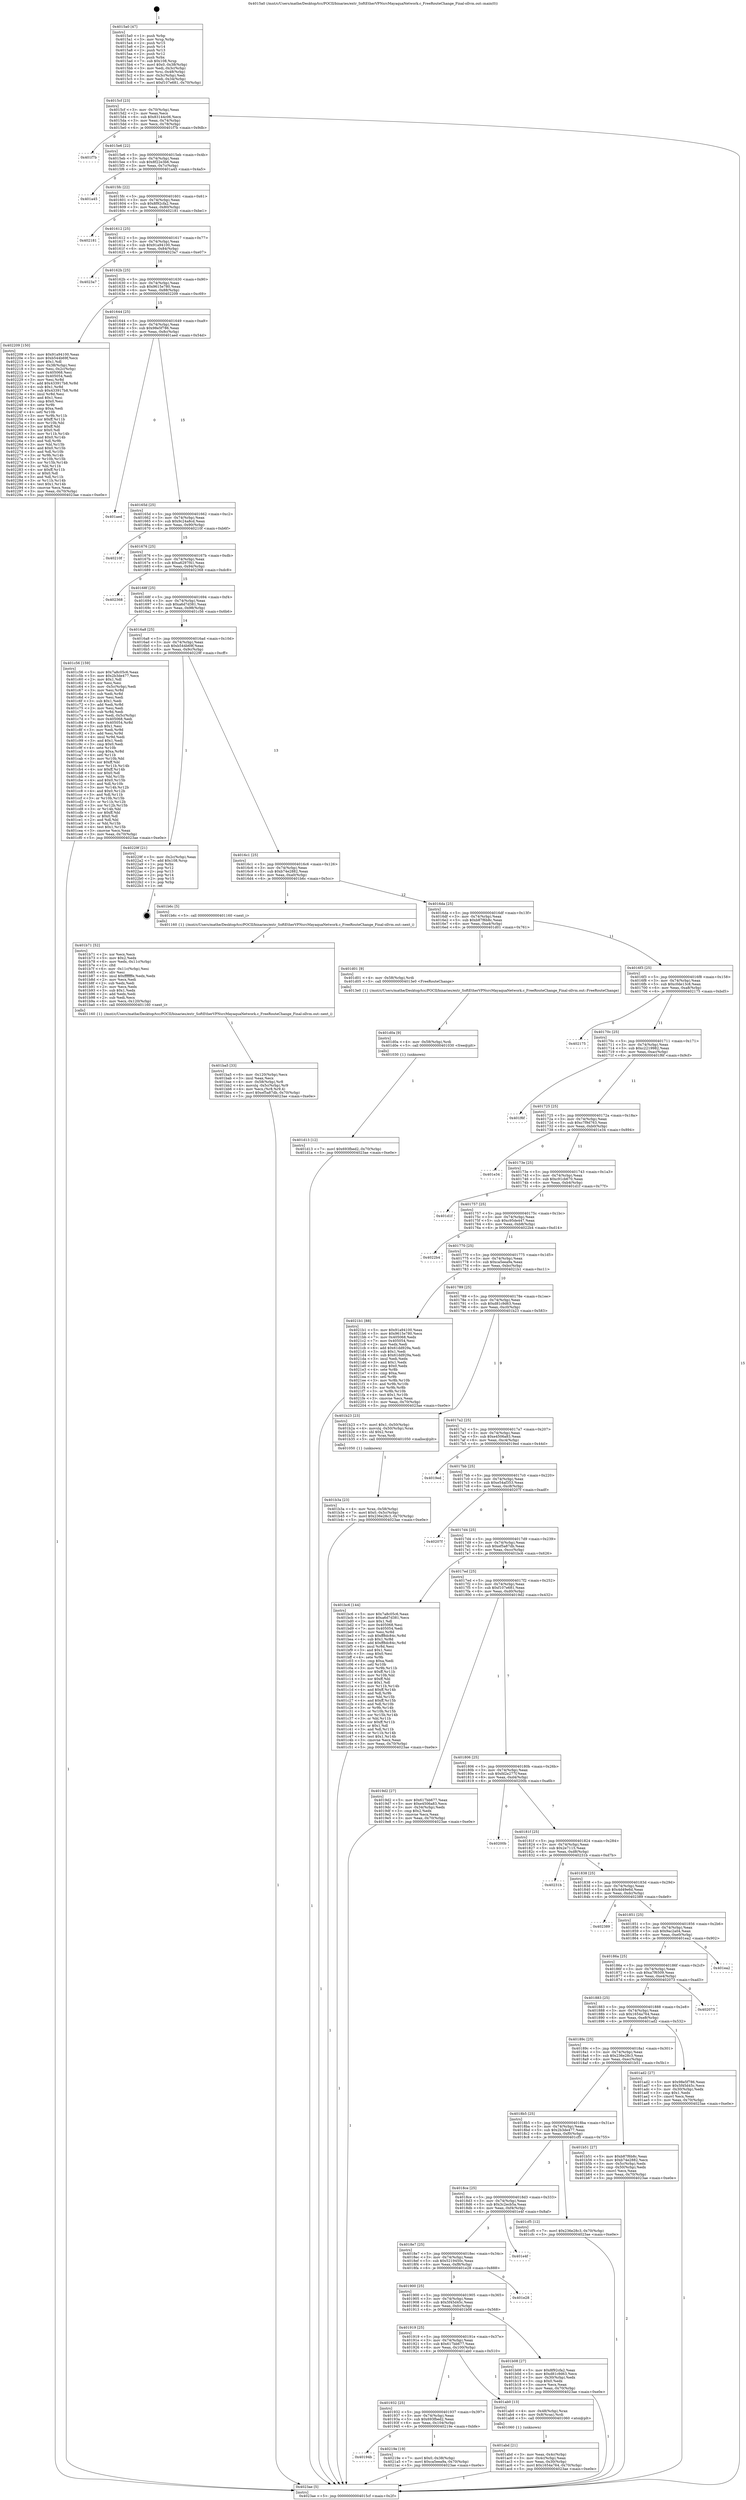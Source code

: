 digraph "0x4015a0" {
  label = "0x4015a0 (/mnt/c/Users/mathe/Desktop/tcc/POCII/binaries/extr_SoftEtherVPNsrcMayaquaNetwork.c_FreeRouteChange_Final-ollvm.out::main(0))"
  labelloc = "t"
  node[shape=record]

  Entry [label="",width=0.3,height=0.3,shape=circle,fillcolor=black,style=filled]
  "0x4015cf" [label="{
     0x4015cf [23]\l
     | [instrs]\l
     &nbsp;&nbsp;0x4015cf \<+3\>: mov -0x70(%rbp),%eax\l
     &nbsp;&nbsp;0x4015d2 \<+2\>: mov %eax,%ecx\l
     &nbsp;&nbsp;0x4015d4 \<+6\>: sub $0x83144c06,%ecx\l
     &nbsp;&nbsp;0x4015da \<+3\>: mov %eax,-0x74(%rbp)\l
     &nbsp;&nbsp;0x4015dd \<+3\>: mov %ecx,-0x78(%rbp)\l
     &nbsp;&nbsp;0x4015e0 \<+6\>: je 0000000000401f7b \<main+0x9db\>\l
  }"]
  "0x401f7b" [label="{
     0x401f7b\l
  }", style=dashed]
  "0x4015e6" [label="{
     0x4015e6 [22]\l
     | [instrs]\l
     &nbsp;&nbsp;0x4015e6 \<+5\>: jmp 00000000004015eb \<main+0x4b\>\l
     &nbsp;&nbsp;0x4015eb \<+3\>: mov -0x74(%rbp),%eax\l
     &nbsp;&nbsp;0x4015ee \<+5\>: sub $0x8f22e3b6,%eax\l
     &nbsp;&nbsp;0x4015f3 \<+3\>: mov %eax,-0x7c(%rbp)\l
     &nbsp;&nbsp;0x4015f6 \<+6\>: je 0000000000401a45 \<main+0x4a5\>\l
  }"]
  Exit [label="",width=0.3,height=0.3,shape=circle,fillcolor=black,style=filled,peripheries=2]
  "0x401a45" [label="{
     0x401a45\l
  }", style=dashed]
  "0x4015fc" [label="{
     0x4015fc [22]\l
     | [instrs]\l
     &nbsp;&nbsp;0x4015fc \<+5\>: jmp 0000000000401601 \<main+0x61\>\l
     &nbsp;&nbsp;0x401601 \<+3\>: mov -0x74(%rbp),%eax\l
     &nbsp;&nbsp;0x401604 \<+5\>: sub $0x8f92cfa2,%eax\l
     &nbsp;&nbsp;0x401609 \<+3\>: mov %eax,-0x80(%rbp)\l
     &nbsp;&nbsp;0x40160c \<+6\>: je 0000000000402181 \<main+0xbe1\>\l
  }"]
  "0x40194b" [label="{
     0x40194b\l
  }", style=dashed]
  "0x402181" [label="{
     0x402181\l
  }", style=dashed]
  "0x401612" [label="{
     0x401612 [25]\l
     | [instrs]\l
     &nbsp;&nbsp;0x401612 \<+5\>: jmp 0000000000401617 \<main+0x77\>\l
     &nbsp;&nbsp;0x401617 \<+3\>: mov -0x74(%rbp),%eax\l
     &nbsp;&nbsp;0x40161a \<+5\>: sub $0x91a94100,%eax\l
     &nbsp;&nbsp;0x40161f \<+6\>: mov %eax,-0x84(%rbp)\l
     &nbsp;&nbsp;0x401625 \<+6\>: je 00000000004023a7 \<main+0xe07\>\l
  }"]
  "0x40219e" [label="{
     0x40219e [19]\l
     | [instrs]\l
     &nbsp;&nbsp;0x40219e \<+7\>: movl $0x0,-0x38(%rbp)\l
     &nbsp;&nbsp;0x4021a5 \<+7\>: movl $0xca5eea9a,-0x70(%rbp)\l
     &nbsp;&nbsp;0x4021ac \<+5\>: jmp 00000000004023ae \<main+0xe0e\>\l
  }"]
  "0x4023a7" [label="{
     0x4023a7\l
  }", style=dashed]
  "0x40162b" [label="{
     0x40162b [25]\l
     | [instrs]\l
     &nbsp;&nbsp;0x40162b \<+5\>: jmp 0000000000401630 \<main+0x90\>\l
     &nbsp;&nbsp;0x401630 \<+3\>: mov -0x74(%rbp),%eax\l
     &nbsp;&nbsp;0x401633 \<+5\>: sub $0x9615e780,%eax\l
     &nbsp;&nbsp;0x401638 \<+6\>: mov %eax,-0x88(%rbp)\l
     &nbsp;&nbsp;0x40163e \<+6\>: je 0000000000402209 \<main+0xc69\>\l
  }"]
  "0x401d13" [label="{
     0x401d13 [12]\l
     | [instrs]\l
     &nbsp;&nbsp;0x401d13 \<+7\>: movl $0x693fbed2,-0x70(%rbp)\l
     &nbsp;&nbsp;0x401d1a \<+5\>: jmp 00000000004023ae \<main+0xe0e\>\l
  }"]
  "0x402209" [label="{
     0x402209 [150]\l
     | [instrs]\l
     &nbsp;&nbsp;0x402209 \<+5\>: mov $0x91a94100,%eax\l
     &nbsp;&nbsp;0x40220e \<+5\>: mov $0xb544b69f,%ecx\l
     &nbsp;&nbsp;0x402213 \<+2\>: mov $0x1,%dl\l
     &nbsp;&nbsp;0x402215 \<+3\>: mov -0x38(%rbp),%esi\l
     &nbsp;&nbsp;0x402218 \<+3\>: mov %esi,-0x2c(%rbp)\l
     &nbsp;&nbsp;0x40221b \<+7\>: mov 0x405068,%esi\l
     &nbsp;&nbsp;0x402222 \<+7\>: mov 0x405054,%edi\l
     &nbsp;&nbsp;0x402229 \<+3\>: mov %esi,%r8d\l
     &nbsp;&nbsp;0x40222c \<+7\>: add $0x433917b8,%r8d\l
     &nbsp;&nbsp;0x402233 \<+4\>: sub $0x1,%r8d\l
     &nbsp;&nbsp;0x402237 \<+7\>: sub $0x433917b8,%r8d\l
     &nbsp;&nbsp;0x40223e \<+4\>: imul %r8d,%esi\l
     &nbsp;&nbsp;0x402242 \<+3\>: and $0x1,%esi\l
     &nbsp;&nbsp;0x402245 \<+3\>: cmp $0x0,%esi\l
     &nbsp;&nbsp;0x402248 \<+4\>: sete %r9b\l
     &nbsp;&nbsp;0x40224c \<+3\>: cmp $0xa,%edi\l
     &nbsp;&nbsp;0x40224f \<+4\>: setl %r10b\l
     &nbsp;&nbsp;0x402253 \<+3\>: mov %r9b,%r11b\l
     &nbsp;&nbsp;0x402256 \<+4\>: xor $0xff,%r11b\l
     &nbsp;&nbsp;0x40225a \<+3\>: mov %r10b,%bl\l
     &nbsp;&nbsp;0x40225d \<+3\>: xor $0xff,%bl\l
     &nbsp;&nbsp;0x402260 \<+3\>: xor $0x0,%dl\l
     &nbsp;&nbsp;0x402263 \<+3\>: mov %r11b,%r14b\l
     &nbsp;&nbsp;0x402266 \<+4\>: and $0x0,%r14b\l
     &nbsp;&nbsp;0x40226a \<+3\>: and %dl,%r9b\l
     &nbsp;&nbsp;0x40226d \<+3\>: mov %bl,%r15b\l
     &nbsp;&nbsp;0x402270 \<+4\>: and $0x0,%r15b\l
     &nbsp;&nbsp;0x402274 \<+3\>: and %dl,%r10b\l
     &nbsp;&nbsp;0x402277 \<+3\>: or %r9b,%r14b\l
     &nbsp;&nbsp;0x40227a \<+3\>: or %r10b,%r15b\l
     &nbsp;&nbsp;0x40227d \<+3\>: xor %r15b,%r14b\l
     &nbsp;&nbsp;0x402280 \<+3\>: or %bl,%r11b\l
     &nbsp;&nbsp;0x402283 \<+4\>: xor $0xff,%r11b\l
     &nbsp;&nbsp;0x402287 \<+3\>: or $0x0,%dl\l
     &nbsp;&nbsp;0x40228a \<+3\>: and %dl,%r11b\l
     &nbsp;&nbsp;0x40228d \<+3\>: or %r11b,%r14b\l
     &nbsp;&nbsp;0x402290 \<+4\>: test $0x1,%r14b\l
     &nbsp;&nbsp;0x402294 \<+3\>: cmovne %ecx,%eax\l
     &nbsp;&nbsp;0x402297 \<+3\>: mov %eax,-0x70(%rbp)\l
     &nbsp;&nbsp;0x40229a \<+5\>: jmp 00000000004023ae \<main+0xe0e\>\l
  }"]
  "0x401644" [label="{
     0x401644 [25]\l
     | [instrs]\l
     &nbsp;&nbsp;0x401644 \<+5\>: jmp 0000000000401649 \<main+0xa9\>\l
     &nbsp;&nbsp;0x401649 \<+3\>: mov -0x74(%rbp),%eax\l
     &nbsp;&nbsp;0x40164c \<+5\>: sub $0x98e5f786,%eax\l
     &nbsp;&nbsp;0x401651 \<+6\>: mov %eax,-0x8c(%rbp)\l
     &nbsp;&nbsp;0x401657 \<+6\>: je 0000000000401aed \<main+0x54d\>\l
  }"]
  "0x401d0a" [label="{
     0x401d0a [9]\l
     | [instrs]\l
     &nbsp;&nbsp;0x401d0a \<+4\>: mov -0x58(%rbp),%rdi\l
     &nbsp;&nbsp;0x401d0e \<+5\>: call 0000000000401030 \<free@plt\>\l
     | [calls]\l
     &nbsp;&nbsp;0x401030 \{1\} (unknown)\l
  }"]
  "0x401aed" [label="{
     0x401aed\l
  }", style=dashed]
  "0x40165d" [label="{
     0x40165d [25]\l
     | [instrs]\l
     &nbsp;&nbsp;0x40165d \<+5\>: jmp 0000000000401662 \<main+0xc2\>\l
     &nbsp;&nbsp;0x401662 \<+3\>: mov -0x74(%rbp),%eax\l
     &nbsp;&nbsp;0x401665 \<+5\>: sub $0x9c24a8cd,%eax\l
     &nbsp;&nbsp;0x40166a \<+6\>: mov %eax,-0x90(%rbp)\l
     &nbsp;&nbsp;0x401670 \<+6\>: je 000000000040210f \<main+0xb6f\>\l
  }"]
  "0x401ba5" [label="{
     0x401ba5 [33]\l
     | [instrs]\l
     &nbsp;&nbsp;0x401ba5 \<+6\>: mov -0x120(%rbp),%ecx\l
     &nbsp;&nbsp;0x401bab \<+3\>: imul %eax,%ecx\l
     &nbsp;&nbsp;0x401bae \<+4\>: mov -0x58(%rbp),%r8\l
     &nbsp;&nbsp;0x401bb2 \<+4\>: movslq -0x5c(%rbp),%r9\l
     &nbsp;&nbsp;0x401bb6 \<+4\>: mov %ecx,(%r8,%r9,4)\l
     &nbsp;&nbsp;0x401bba \<+7\>: movl $0xef5a87db,-0x70(%rbp)\l
     &nbsp;&nbsp;0x401bc1 \<+5\>: jmp 00000000004023ae \<main+0xe0e\>\l
  }"]
  "0x40210f" [label="{
     0x40210f\l
  }", style=dashed]
  "0x401676" [label="{
     0x401676 [25]\l
     | [instrs]\l
     &nbsp;&nbsp;0x401676 \<+5\>: jmp 000000000040167b \<main+0xdb\>\l
     &nbsp;&nbsp;0x40167b \<+3\>: mov -0x74(%rbp),%eax\l
     &nbsp;&nbsp;0x40167e \<+5\>: sub $0xa6297f41,%eax\l
     &nbsp;&nbsp;0x401683 \<+6\>: mov %eax,-0x94(%rbp)\l
     &nbsp;&nbsp;0x401689 \<+6\>: je 0000000000402368 \<main+0xdc8\>\l
  }"]
  "0x401b71" [label="{
     0x401b71 [52]\l
     | [instrs]\l
     &nbsp;&nbsp;0x401b71 \<+2\>: xor %ecx,%ecx\l
     &nbsp;&nbsp;0x401b73 \<+5\>: mov $0x2,%edx\l
     &nbsp;&nbsp;0x401b78 \<+6\>: mov %edx,-0x11c(%rbp)\l
     &nbsp;&nbsp;0x401b7e \<+1\>: cltd\l
     &nbsp;&nbsp;0x401b7f \<+6\>: mov -0x11c(%rbp),%esi\l
     &nbsp;&nbsp;0x401b85 \<+2\>: idiv %esi\l
     &nbsp;&nbsp;0x401b87 \<+6\>: imul $0xfffffffe,%edx,%edx\l
     &nbsp;&nbsp;0x401b8d \<+2\>: mov %ecx,%edi\l
     &nbsp;&nbsp;0x401b8f \<+2\>: sub %edx,%edi\l
     &nbsp;&nbsp;0x401b91 \<+2\>: mov %ecx,%edx\l
     &nbsp;&nbsp;0x401b93 \<+3\>: sub $0x1,%edx\l
     &nbsp;&nbsp;0x401b96 \<+2\>: add %edx,%edi\l
     &nbsp;&nbsp;0x401b98 \<+2\>: sub %edi,%ecx\l
     &nbsp;&nbsp;0x401b9a \<+6\>: mov %ecx,-0x120(%rbp)\l
     &nbsp;&nbsp;0x401ba0 \<+5\>: call 0000000000401160 \<next_i\>\l
     | [calls]\l
     &nbsp;&nbsp;0x401160 \{1\} (/mnt/c/Users/mathe/Desktop/tcc/POCII/binaries/extr_SoftEtherVPNsrcMayaquaNetwork.c_FreeRouteChange_Final-ollvm.out::next_i)\l
  }"]
  "0x402368" [label="{
     0x402368\l
  }", style=dashed]
  "0x40168f" [label="{
     0x40168f [25]\l
     | [instrs]\l
     &nbsp;&nbsp;0x40168f \<+5\>: jmp 0000000000401694 \<main+0xf4\>\l
     &nbsp;&nbsp;0x401694 \<+3\>: mov -0x74(%rbp),%eax\l
     &nbsp;&nbsp;0x401697 \<+5\>: sub $0xa6d7d381,%eax\l
     &nbsp;&nbsp;0x40169c \<+6\>: mov %eax,-0x98(%rbp)\l
     &nbsp;&nbsp;0x4016a2 \<+6\>: je 0000000000401c56 \<main+0x6b6\>\l
  }"]
  "0x401b3a" [label="{
     0x401b3a [23]\l
     | [instrs]\l
     &nbsp;&nbsp;0x401b3a \<+4\>: mov %rax,-0x58(%rbp)\l
     &nbsp;&nbsp;0x401b3e \<+7\>: movl $0x0,-0x5c(%rbp)\l
     &nbsp;&nbsp;0x401b45 \<+7\>: movl $0x236e28c3,-0x70(%rbp)\l
     &nbsp;&nbsp;0x401b4c \<+5\>: jmp 00000000004023ae \<main+0xe0e\>\l
  }"]
  "0x401c56" [label="{
     0x401c56 [159]\l
     | [instrs]\l
     &nbsp;&nbsp;0x401c56 \<+5\>: mov $0x7a8c05c6,%eax\l
     &nbsp;&nbsp;0x401c5b \<+5\>: mov $0x2b3de477,%ecx\l
     &nbsp;&nbsp;0x401c60 \<+2\>: mov $0x1,%dl\l
     &nbsp;&nbsp;0x401c62 \<+2\>: xor %esi,%esi\l
     &nbsp;&nbsp;0x401c64 \<+3\>: mov -0x5c(%rbp),%edi\l
     &nbsp;&nbsp;0x401c67 \<+3\>: mov %esi,%r8d\l
     &nbsp;&nbsp;0x401c6a \<+3\>: sub %edi,%r8d\l
     &nbsp;&nbsp;0x401c6d \<+2\>: mov %esi,%edi\l
     &nbsp;&nbsp;0x401c6f \<+3\>: sub $0x1,%edi\l
     &nbsp;&nbsp;0x401c72 \<+3\>: add %edi,%r8d\l
     &nbsp;&nbsp;0x401c75 \<+2\>: mov %esi,%edi\l
     &nbsp;&nbsp;0x401c77 \<+3\>: sub %r8d,%edi\l
     &nbsp;&nbsp;0x401c7a \<+3\>: mov %edi,-0x5c(%rbp)\l
     &nbsp;&nbsp;0x401c7d \<+7\>: mov 0x405068,%edi\l
     &nbsp;&nbsp;0x401c84 \<+8\>: mov 0x405054,%r8d\l
     &nbsp;&nbsp;0x401c8c \<+3\>: sub $0x1,%esi\l
     &nbsp;&nbsp;0x401c8f \<+3\>: mov %edi,%r9d\l
     &nbsp;&nbsp;0x401c92 \<+3\>: add %esi,%r9d\l
     &nbsp;&nbsp;0x401c95 \<+4\>: imul %r9d,%edi\l
     &nbsp;&nbsp;0x401c99 \<+3\>: and $0x1,%edi\l
     &nbsp;&nbsp;0x401c9c \<+3\>: cmp $0x0,%edi\l
     &nbsp;&nbsp;0x401c9f \<+4\>: sete %r10b\l
     &nbsp;&nbsp;0x401ca3 \<+4\>: cmp $0xa,%r8d\l
     &nbsp;&nbsp;0x401ca7 \<+4\>: setl %r11b\l
     &nbsp;&nbsp;0x401cab \<+3\>: mov %r10b,%bl\l
     &nbsp;&nbsp;0x401cae \<+3\>: xor $0xff,%bl\l
     &nbsp;&nbsp;0x401cb1 \<+3\>: mov %r11b,%r14b\l
     &nbsp;&nbsp;0x401cb4 \<+4\>: xor $0xff,%r14b\l
     &nbsp;&nbsp;0x401cb8 \<+3\>: xor $0x0,%dl\l
     &nbsp;&nbsp;0x401cbb \<+3\>: mov %bl,%r15b\l
     &nbsp;&nbsp;0x401cbe \<+4\>: and $0x0,%r15b\l
     &nbsp;&nbsp;0x401cc2 \<+3\>: and %dl,%r10b\l
     &nbsp;&nbsp;0x401cc5 \<+3\>: mov %r14b,%r12b\l
     &nbsp;&nbsp;0x401cc8 \<+4\>: and $0x0,%r12b\l
     &nbsp;&nbsp;0x401ccc \<+3\>: and %dl,%r11b\l
     &nbsp;&nbsp;0x401ccf \<+3\>: or %r10b,%r15b\l
     &nbsp;&nbsp;0x401cd2 \<+3\>: or %r11b,%r12b\l
     &nbsp;&nbsp;0x401cd5 \<+3\>: xor %r12b,%r15b\l
     &nbsp;&nbsp;0x401cd8 \<+3\>: or %r14b,%bl\l
     &nbsp;&nbsp;0x401cdb \<+3\>: xor $0xff,%bl\l
     &nbsp;&nbsp;0x401cde \<+3\>: or $0x0,%dl\l
     &nbsp;&nbsp;0x401ce1 \<+2\>: and %dl,%bl\l
     &nbsp;&nbsp;0x401ce3 \<+3\>: or %bl,%r15b\l
     &nbsp;&nbsp;0x401ce6 \<+4\>: test $0x1,%r15b\l
     &nbsp;&nbsp;0x401cea \<+3\>: cmovne %ecx,%eax\l
     &nbsp;&nbsp;0x401ced \<+3\>: mov %eax,-0x70(%rbp)\l
     &nbsp;&nbsp;0x401cf0 \<+5\>: jmp 00000000004023ae \<main+0xe0e\>\l
  }"]
  "0x4016a8" [label="{
     0x4016a8 [25]\l
     | [instrs]\l
     &nbsp;&nbsp;0x4016a8 \<+5\>: jmp 00000000004016ad \<main+0x10d\>\l
     &nbsp;&nbsp;0x4016ad \<+3\>: mov -0x74(%rbp),%eax\l
     &nbsp;&nbsp;0x4016b0 \<+5\>: sub $0xb544b69f,%eax\l
     &nbsp;&nbsp;0x4016b5 \<+6\>: mov %eax,-0x9c(%rbp)\l
     &nbsp;&nbsp;0x4016bb \<+6\>: je 000000000040229f \<main+0xcff\>\l
  }"]
  "0x401abd" [label="{
     0x401abd [21]\l
     | [instrs]\l
     &nbsp;&nbsp;0x401abd \<+3\>: mov %eax,-0x4c(%rbp)\l
     &nbsp;&nbsp;0x401ac0 \<+3\>: mov -0x4c(%rbp),%eax\l
     &nbsp;&nbsp;0x401ac3 \<+3\>: mov %eax,-0x30(%rbp)\l
     &nbsp;&nbsp;0x401ac6 \<+7\>: movl $0x1654a764,-0x70(%rbp)\l
     &nbsp;&nbsp;0x401acd \<+5\>: jmp 00000000004023ae \<main+0xe0e\>\l
  }"]
  "0x40229f" [label="{
     0x40229f [21]\l
     | [instrs]\l
     &nbsp;&nbsp;0x40229f \<+3\>: mov -0x2c(%rbp),%eax\l
     &nbsp;&nbsp;0x4022a2 \<+7\>: add $0x108,%rsp\l
     &nbsp;&nbsp;0x4022a9 \<+1\>: pop %rbx\l
     &nbsp;&nbsp;0x4022aa \<+2\>: pop %r12\l
     &nbsp;&nbsp;0x4022ac \<+2\>: pop %r13\l
     &nbsp;&nbsp;0x4022ae \<+2\>: pop %r14\l
     &nbsp;&nbsp;0x4022b0 \<+2\>: pop %r15\l
     &nbsp;&nbsp;0x4022b2 \<+1\>: pop %rbp\l
     &nbsp;&nbsp;0x4022b3 \<+1\>: ret\l
  }"]
  "0x4016c1" [label="{
     0x4016c1 [25]\l
     | [instrs]\l
     &nbsp;&nbsp;0x4016c1 \<+5\>: jmp 00000000004016c6 \<main+0x126\>\l
     &nbsp;&nbsp;0x4016c6 \<+3\>: mov -0x74(%rbp),%eax\l
     &nbsp;&nbsp;0x4016c9 \<+5\>: sub $0xb74e2882,%eax\l
     &nbsp;&nbsp;0x4016ce \<+6\>: mov %eax,-0xa0(%rbp)\l
     &nbsp;&nbsp;0x4016d4 \<+6\>: je 0000000000401b6c \<main+0x5cc\>\l
  }"]
  "0x401932" [label="{
     0x401932 [25]\l
     | [instrs]\l
     &nbsp;&nbsp;0x401932 \<+5\>: jmp 0000000000401937 \<main+0x397\>\l
     &nbsp;&nbsp;0x401937 \<+3\>: mov -0x74(%rbp),%eax\l
     &nbsp;&nbsp;0x40193a \<+5\>: sub $0x693fbed2,%eax\l
     &nbsp;&nbsp;0x40193f \<+6\>: mov %eax,-0x104(%rbp)\l
     &nbsp;&nbsp;0x401945 \<+6\>: je 000000000040219e \<main+0xbfe\>\l
  }"]
  "0x401b6c" [label="{
     0x401b6c [5]\l
     | [instrs]\l
     &nbsp;&nbsp;0x401b6c \<+5\>: call 0000000000401160 \<next_i\>\l
     | [calls]\l
     &nbsp;&nbsp;0x401160 \{1\} (/mnt/c/Users/mathe/Desktop/tcc/POCII/binaries/extr_SoftEtherVPNsrcMayaquaNetwork.c_FreeRouteChange_Final-ollvm.out::next_i)\l
  }"]
  "0x4016da" [label="{
     0x4016da [25]\l
     | [instrs]\l
     &nbsp;&nbsp;0x4016da \<+5\>: jmp 00000000004016df \<main+0x13f\>\l
     &nbsp;&nbsp;0x4016df \<+3\>: mov -0x74(%rbp),%eax\l
     &nbsp;&nbsp;0x4016e2 \<+5\>: sub $0xb87f6b8c,%eax\l
     &nbsp;&nbsp;0x4016e7 \<+6\>: mov %eax,-0xa4(%rbp)\l
     &nbsp;&nbsp;0x4016ed \<+6\>: je 0000000000401d01 \<main+0x761\>\l
  }"]
  "0x401ab0" [label="{
     0x401ab0 [13]\l
     | [instrs]\l
     &nbsp;&nbsp;0x401ab0 \<+4\>: mov -0x48(%rbp),%rax\l
     &nbsp;&nbsp;0x401ab4 \<+4\>: mov 0x8(%rax),%rdi\l
     &nbsp;&nbsp;0x401ab8 \<+5\>: call 0000000000401060 \<atoi@plt\>\l
     | [calls]\l
     &nbsp;&nbsp;0x401060 \{1\} (unknown)\l
  }"]
  "0x401d01" [label="{
     0x401d01 [9]\l
     | [instrs]\l
     &nbsp;&nbsp;0x401d01 \<+4\>: mov -0x58(%rbp),%rdi\l
     &nbsp;&nbsp;0x401d05 \<+5\>: call 00000000004013e0 \<FreeRouteChange\>\l
     | [calls]\l
     &nbsp;&nbsp;0x4013e0 \{1\} (/mnt/c/Users/mathe/Desktop/tcc/POCII/binaries/extr_SoftEtherVPNsrcMayaquaNetwork.c_FreeRouteChange_Final-ollvm.out::FreeRouteChange)\l
  }"]
  "0x4016f3" [label="{
     0x4016f3 [25]\l
     | [instrs]\l
     &nbsp;&nbsp;0x4016f3 \<+5\>: jmp 00000000004016f8 \<main+0x158\>\l
     &nbsp;&nbsp;0x4016f8 \<+3\>: mov -0x74(%rbp),%eax\l
     &nbsp;&nbsp;0x4016fb \<+5\>: sub $0xc0de13c8,%eax\l
     &nbsp;&nbsp;0x401700 \<+6\>: mov %eax,-0xa8(%rbp)\l
     &nbsp;&nbsp;0x401706 \<+6\>: je 0000000000402175 \<main+0xbd5\>\l
  }"]
  "0x401919" [label="{
     0x401919 [25]\l
     | [instrs]\l
     &nbsp;&nbsp;0x401919 \<+5\>: jmp 000000000040191e \<main+0x37e\>\l
     &nbsp;&nbsp;0x40191e \<+3\>: mov -0x74(%rbp),%eax\l
     &nbsp;&nbsp;0x401921 \<+5\>: sub $0x617bb677,%eax\l
     &nbsp;&nbsp;0x401926 \<+6\>: mov %eax,-0x100(%rbp)\l
     &nbsp;&nbsp;0x40192c \<+6\>: je 0000000000401ab0 \<main+0x510\>\l
  }"]
  "0x402175" [label="{
     0x402175\l
  }", style=dashed]
  "0x40170c" [label="{
     0x40170c [25]\l
     | [instrs]\l
     &nbsp;&nbsp;0x40170c \<+5\>: jmp 0000000000401711 \<main+0x171\>\l
     &nbsp;&nbsp;0x401711 \<+3\>: mov -0x74(%rbp),%eax\l
     &nbsp;&nbsp;0x401714 \<+5\>: sub $0xc2219982,%eax\l
     &nbsp;&nbsp;0x401719 \<+6\>: mov %eax,-0xac(%rbp)\l
     &nbsp;&nbsp;0x40171f \<+6\>: je 0000000000401f6f \<main+0x9cf\>\l
  }"]
  "0x401b08" [label="{
     0x401b08 [27]\l
     | [instrs]\l
     &nbsp;&nbsp;0x401b08 \<+5\>: mov $0x8f92cfa2,%eax\l
     &nbsp;&nbsp;0x401b0d \<+5\>: mov $0xd81c9d63,%ecx\l
     &nbsp;&nbsp;0x401b12 \<+3\>: mov -0x30(%rbp),%edx\l
     &nbsp;&nbsp;0x401b15 \<+3\>: cmp $0x0,%edx\l
     &nbsp;&nbsp;0x401b18 \<+3\>: cmove %ecx,%eax\l
     &nbsp;&nbsp;0x401b1b \<+3\>: mov %eax,-0x70(%rbp)\l
     &nbsp;&nbsp;0x401b1e \<+5\>: jmp 00000000004023ae \<main+0xe0e\>\l
  }"]
  "0x401f6f" [label="{
     0x401f6f\l
  }", style=dashed]
  "0x401725" [label="{
     0x401725 [25]\l
     | [instrs]\l
     &nbsp;&nbsp;0x401725 \<+5\>: jmp 000000000040172a \<main+0x18a\>\l
     &nbsp;&nbsp;0x40172a \<+3\>: mov -0x74(%rbp),%eax\l
     &nbsp;&nbsp;0x40172d \<+5\>: sub $0xc7f9d763,%eax\l
     &nbsp;&nbsp;0x401732 \<+6\>: mov %eax,-0xb0(%rbp)\l
     &nbsp;&nbsp;0x401738 \<+6\>: je 0000000000401e34 \<main+0x894\>\l
  }"]
  "0x401900" [label="{
     0x401900 [25]\l
     | [instrs]\l
     &nbsp;&nbsp;0x401900 \<+5\>: jmp 0000000000401905 \<main+0x365\>\l
     &nbsp;&nbsp;0x401905 \<+3\>: mov -0x74(%rbp),%eax\l
     &nbsp;&nbsp;0x401908 \<+5\>: sub $0x5f45d45c,%eax\l
     &nbsp;&nbsp;0x40190d \<+6\>: mov %eax,-0xfc(%rbp)\l
     &nbsp;&nbsp;0x401913 \<+6\>: je 0000000000401b08 \<main+0x568\>\l
  }"]
  "0x401e34" [label="{
     0x401e34\l
  }", style=dashed]
  "0x40173e" [label="{
     0x40173e [25]\l
     | [instrs]\l
     &nbsp;&nbsp;0x40173e \<+5\>: jmp 0000000000401743 \<main+0x1a3\>\l
     &nbsp;&nbsp;0x401743 \<+3\>: mov -0x74(%rbp),%eax\l
     &nbsp;&nbsp;0x401746 \<+5\>: sub $0xc91cb670,%eax\l
     &nbsp;&nbsp;0x40174b \<+6\>: mov %eax,-0xb4(%rbp)\l
     &nbsp;&nbsp;0x401751 \<+6\>: je 0000000000401d1f \<main+0x77f\>\l
  }"]
  "0x401e28" [label="{
     0x401e28\l
  }", style=dashed]
  "0x401d1f" [label="{
     0x401d1f\l
  }", style=dashed]
  "0x401757" [label="{
     0x401757 [25]\l
     | [instrs]\l
     &nbsp;&nbsp;0x401757 \<+5\>: jmp 000000000040175c \<main+0x1bc\>\l
     &nbsp;&nbsp;0x40175c \<+3\>: mov -0x74(%rbp),%eax\l
     &nbsp;&nbsp;0x40175f \<+5\>: sub $0xc95de447,%eax\l
     &nbsp;&nbsp;0x401764 \<+6\>: mov %eax,-0xb8(%rbp)\l
     &nbsp;&nbsp;0x40176a \<+6\>: je 00000000004022b4 \<main+0xd14\>\l
  }"]
  "0x4018e7" [label="{
     0x4018e7 [25]\l
     | [instrs]\l
     &nbsp;&nbsp;0x4018e7 \<+5\>: jmp 00000000004018ec \<main+0x34c\>\l
     &nbsp;&nbsp;0x4018ec \<+3\>: mov -0x74(%rbp),%eax\l
     &nbsp;&nbsp;0x4018ef \<+5\>: sub $0x5219450c,%eax\l
     &nbsp;&nbsp;0x4018f4 \<+6\>: mov %eax,-0xf8(%rbp)\l
     &nbsp;&nbsp;0x4018fa \<+6\>: je 0000000000401e28 \<main+0x888\>\l
  }"]
  "0x4022b4" [label="{
     0x4022b4\l
  }", style=dashed]
  "0x401770" [label="{
     0x401770 [25]\l
     | [instrs]\l
     &nbsp;&nbsp;0x401770 \<+5\>: jmp 0000000000401775 \<main+0x1d5\>\l
     &nbsp;&nbsp;0x401775 \<+3\>: mov -0x74(%rbp),%eax\l
     &nbsp;&nbsp;0x401778 \<+5\>: sub $0xca5eea9a,%eax\l
     &nbsp;&nbsp;0x40177d \<+6\>: mov %eax,-0xbc(%rbp)\l
     &nbsp;&nbsp;0x401783 \<+6\>: je 00000000004021b1 \<main+0xc11\>\l
  }"]
  "0x401e4f" [label="{
     0x401e4f\l
  }", style=dashed]
  "0x4021b1" [label="{
     0x4021b1 [88]\l
     | [instrs]\l
     &nbsp;&nbsp;0x4021b1 \<+5\>: mov $0x91a94100,%eax\l
     &nbsp;&nbsp;0x4021b6 \<+5\>: mov $0x9615e780,%ecx\l
     &nbsp;&nbsp;0x4021bb \<+7\>: mov 0x405068,%edx\l
     &nbsp;&nbsp;0x4021c2 \<+7\>: mov 0x405054,%esi\l
     &nbsp;&nbsp;0x4021c9 \<+2\>: mov %edx,%edi\l
     &nbsp;&nbsp;0x4021cb \<+6\>: add $0x61dd929a,%edi\l
     &nbsp;&nbsp;0x4021d1 \<+3\>: sub $0x1,%edi\l
     &nbsp;&nbsp;0x4021d4 \<+6\>: sub $0x61dd929a,%edi\l
     &nbsp;&nbsp;0x4021da \<+3\>: imul %edi,%edx\l
     &nbsp;&nbsp;0x4021dd \<+3\>: and $0x1,%edx\l
     &nbsp;&nbsp;0x4021e0 \<+3\>: cmp $0x0,%edx\l
     &nbsp;&nbsp;0x4021e3 \<+4\>: sete %r8b\l
     &nbsp;&nbsp;0x4021e7 \<+3\>: cmp $0xa,%esi\l
     &nbsp;&nbsp;0x4021ea \<+4\>: setl %r9b\l
     &nbsp;&nbsp;0x4021ee \<+3\>: mov %r8b,%r10b\l
     &nbsp;&nbsp;0x4021f1 \<+3\>: and %r9b,%r10b\l
     &nbsp;&nbsp;0x4021f4 \<+3\>: xor %r9b,%r8b\l
     &nbsp;&nbsp;0x4021f7 \<+3\>: or %r8b,%r10b\l
     &nbsp;&nbsp;0x4021fa \<+4\>: test $0x1,%r10b\l
     &nbsp;&nbsp;0x4021fe \<+3\>: cmovne %ecx,%eax\l
     &nbsp;&nbsp;0x402201 \<+3\>: mov %eax,-0x70(%rbp)\l
     &nbsp;&nbsp;0x402204 \<+5\>: jmp 00000000004023ae \<main+0xe0e\>\l
  }"]
  "0x401789" [label="{
     0x401789 [25]\l
     | [instrs]\l
     &nbsp;&nbsp;0x401789 \<+5\>: jmp 000000000040178e \<main+0x1ee\>\l
     &nbsp;&nbsp;0x40178e \<+3\>: mov -0x74(%rbp),%eax\l
     &nbsp;&nbsp;0x401791 \<+5\>: sub $0xd81c9d63,%eax\l
     &nbsp;&nbsp;0x401796 \<+6\>: mov %eax,-0xc0(%rbp)\l
     &nbsp;&nbsp;0x40179c \<+6\>: je 0000000000401b23 \<main+0x583\>\l
  }"]
  "0x4018ce" [label="{
     0x4018ce [25]\l
     | [instrs]\l
     &nbsp;&nbsp;0x4018ce \<+5\>: jmp 00000000004018d3 \<main+0x333\>\l
     &nbsp;&nbsp;0x4018d3 \<+3\>: mov -0x74(%rbp),%eax\l
     &nbsp;&nbsp;0x4018d6 \<+5\>: sub $0x3c2ecb5a,%eax\l
     &nbsp;&nbsp;0x4018db \<+6\>: mov %eax,-0xf4(%rbp)\l
     &nbsp;&nbsp;0x4018e1 \<+6\>: je 0000000000401e4f \<main+0x8af\>\l
  }"]
  "0x401b23" [label="{
     0x401b23 [23]\l
     | [instrs]\l
     &nbsp;&nbsp;0x401b23 \<+7\>: movl $0x1,-0x50(%rbp)\l
     &nbsp;&nbsp;0x401b2a \<+4\>: movslq -0x50(%rbp),%rax\l
     &nbsp;&nbsp;0x401b2e \<+4\>: shl $0x2,%rax\l
     &nbsp;&nbsp;0x401b32 \<+3\>: mov %rax,%rdi\l
     &nbsp;&nbsp;0x401b35 \<+5\>: call 0000000000401050 \<malloc@plt\>\l
     | [calls]\l
     &nbsp;&nbsp;0x401050 \{1\} (unknown)\l
  }"]
  "0x4017a2" [label="{
     0x4017a2 [25]\l
     | [instrs]\l
     &nbsp;&nbsp;0x4017a2 \<+5\>: jmp 00000000004017a7 \<main+0x207\>\l
     &nbsp;&nbsp;0x4017a7 \<+3\>: mov -0x74(%rbp),%eax\l
     &nbsp;&nbsp;0x4017aa \<+5\>: sub $0xe4506a83,%eax\l
     &nbsp;&nbsp;0x4017af \<+6\>: mov %eax,-0xc4(%rbp)\l
     &nbsp;&nbsp;0x4017b5 \<+6\>: je 00000000004019ed \<main+0x44d\>\l
  }"]
  "0x401cf5" [label="{
     0x401cf5 [12]\l
     | [instrs]\l
     &nbsp;&nbsp;0x401cf5 \<+7\>: movl $0x236e28c3,-0x70(%rbp)\l
     &nbsp;&nbsp;0x401cfc \<+5\>: jmp 00000000004023ae \<main+0xe0e\>\l
  }"]
  "0x4019ed" [label="{
     0x4019ed\l
  }", style=dashed]
  "0x4017bb" [label="{
     0x4017bb [25]\l
     | [instrs]\l
     &nbsp;&nbsp;0x4017bb \<+5\>: jmp 00000000004017c0 \<main+0x220\>\l
     &nbsp;&nbsp;0x4017c0 \<+3\>: mov -0x74(%rbp),%eax\l
     &nbsp;&nbsp;0x4017c3 \<+5\>: sub $0xe54af353,%eax\l
     &nbsp;&nbsp;0x4017c8 \<+6\>: mov %eax,-0xc8(%rbp)\l
     &nbsp;&nbsp;0x4017ce \<+6\>: je 000000000040207f \<main+0xadf\>\l
  }"]
  "0x4018b5" [label="{
     0x4018b5 [25]\l
     | [instrs]\l
     &nbsp;&nbsp;0x4018b5 \<+5\>: jmp 00000000004018ba \<main+0x31a\>\l
     &nbsp;&nbsp;0x4018ba \<+3\>: mov -0x74(%rbp),%eax\l
     &nbsp;&nbsp;0x4018bd \<+5\>: sub $0x2b3de477,%eax\l
     &nbsp;&nbsp;0x4018c2 \<+6\>: mov %eax,-0xf0(%rbp)\l
     &nbsp;&nbsp;0x4018c8 \<+6\>: je 0000000000401cf5 \<main+0x755\>\l
  }"]
  "0x40207f" [label="{
     0x40207f\l
  }", style=dashed]
  "0x4017d4" [label="{
     0x4017d4 [25]\l
     | [instrs]\l
     &nbsp;&nbsp;0x4017d4 \<+5\>: jmp 00000000004017d9 \<main+0x239\>\l
     &nbsp;&nbsp;0x4017d9 \<+3\>: mov -0x74(%rbp),%eax\l
     &nbsp;&nbsp;0x4017dc \<+5\>: sub $0xef5a87db,%eax\l
     &nbsp;&nbsp;0x4017e1 \<+6\>: mov %eax,-0xcc(%rbp)\l
     &nbsp;&nbsp;0x4017e7 \<+6\>: je 0000000000401bc6 \<main+0x626\>\l
  }"]
  "0x401b51" [label="{
     0x401b51 [27]\l
     | [instrs]\l
     &nbsp;&nbsp;0x401b51 \<+5\>: mov $0xb87f6b8c,%eax\l
     &nbsp;&nbsp;0x401b56 \<+5\>: mov $0xb74e2882,%ecx\l
     &nbsp;&nbsp;0x401b5b \<+3\>: mov -0x5c(%rbp),%edx\l
     &nbsp;&nbsp;0x401b5e \<+3\>: cmp -0x50(%rbp),%edx\l
     &nbsp;&nbsp;0x401b61 \<+3\>: cmovl %ecx,%eax\l
     &nbsp;&nbsp;0x401b64 \<+3\>: mov %eax,-0x70(%rbp)\l
     &nbsp;&nbsp;0x401b67 \<+5\>: jmp 00000000004023ae \<main+0xe0e\>\l
  }"]
  "0x401bc6" [label="{
     0x401bc6 [144]\l
     | [instrs]\l
     &nbsp;&nbsp;0x401bc6 \<+5\>: mov $0x7a8c05c6,%eax\l
     &nbsp;&nbsp;0x401bcb \<+5\>: mov $0xa6d7d381,%ecx\l
     &nbsp;&nbsp;0x401bd0 \<+2\>: mov $0x1,%dl\l
     &nbsp;&nbsp;0x401bd2 \<+7\>: mov 0x405068,%esi\l
     &nbsp;&nbsp;0x401bd9 \<+7\>: mov 0x405054,%edi\l
     &nbsp;&nbsp;0x401be0 \<+3\>: mov %esi,%r8d\l
     &nbsp;&nbsp;0x401be3 \<+7\>: sub $0xff8dc84c,%r8d\l
     &nbsp;&nbsp;0x401bea \<+4\>: sub $0x1,%r8d\l
     &nbsp;&nbsp;0x401bee \<+7\>: add $0xff8dc84c,%r8d\l
     &nbsp;&nbsp;0x401bf5 \<+4\>: imul %r8d,%esi\l
     &nbsp;&nbsp;0x401bf9 \<+3\>: and $0x1,%esi\l
     &nbsp;&nbsp;0x401bfc \<+3\>: cmp $0x0,%esi\l
     &nbsp;&nbsp;0x401bff \<+4\>: sete %r9b\l
     &nbsp;&nbsp;0x401c03 \<+3\>: cmp $0xa,%edi\l
     &nbsp;&nbsp;0x401c06 \<+4\>: setl %r10b\l
     &nbsp;&nbsp;0x401c0a \<+3\>: mov %r9b,%r11b\l
     &nbsp;&nbsp;0x401c0d \<+4\>: xor $0xff,%r11b\l
     &nbsp;&nbsp;0x401c11 \<+3\>: mov %r10b,%bl\l
     &nbsp;&nbsp;0x401c14 \<+3\>: xor $0xff,%bl\l
     &nbsp;&nbsp;0x401c17 \<+3\>: xor $0x1,%dl\l
     &nbsp;&nbsp;0x401c1a \<+3\>: mov %r11b,%r14b\l
     &nbsp;&nbsp;0x401c1d \<+4\>: and $0xff,%r14b\l
     &nbsp;&nbsp;0x401c21 \<+3\>: and %dl,%r9b\l
     &nbsp;&nbsp;0x401c24 \<+3\>: mov %bl,%r15b\l
     &nbsp;&nbsp;0x401c27 \<+4\>: and $0xff,%r15b\l
     &nbsp;&nbsp;0x401c2b \<+3\>: and %dl,%r10b\l
     &nbsp;&nbsp;0x401c2e \<+3\>: or %r9b,%r14b\l
     &nbsp;&nbsp;0x401c31 \<+3\>: or %r10b,%r15b\l
     &nbsp;&nbsp;0x401c34 \<+3\>: xor %r15b,%r14b\l
     &nbsp;&nbsp;0x401c37 \<+3\>: or %bl,%r11b\l
     &nbsp;&nbsp;0x401c3a \<+4\>: xor $0xff,%r11b\l
     &nbsp;&nbsp;0x401c3e \<+3\>: or $0x1,%dl\l
     &nbsp;&nbsp;0x401c41 \<+3\>: and %dl,%r11b\l
     &nbsp;&nbsp;0x401c44 \<+3\>: or %r11b,%r14b\l
     &nbsp;&nbsp;0x401c47 \<+4\>: test $0x1,%r14b\l
     &nbsp;&nbsp;0x401c4b \<+3\>: cmovne %ecx,%eax\l
     &nbsp;&nbsp;0x401c4e \<+3\>: mov %eax,-0x70(%rbp)\l
     &nbsp;&nbsp;0x401c51 \<+5\>: jmp 00000000004023ae \<main+0xe0e\>\l
  }"]
  "0x4017ed" [label="{
     0x4017ed [25]\l
     | [instrs]\l
     &nbsp;&nbsp;0x4017ed \<+5\>: jmp 00000000004017f2 \<main+0x252\>\l
     &nbsp;&nbsp;0x4017f2 \<+3\>: mov -0x74(%rbp),%eax\l
     &nbsp;&nbsp;0x4017f5 \<+5\>: sub $0xf107e681,%eax\l
     &nbsp;&nbsp;0x4017fa \<+6\>: mov %eax,-0xd0(%rbp)\l
     &nbsp;&nbsp;0x401800 \<+6\>: je 00000000004019d2 \<main+0x432\>\l
  }"]
  "0x40189c" [label="{
     0x40189c [25]\l
     | [instrs]\l
     &nbsp;&nbsp;0x40189c \<+5\>: jmp 00000000004018a1 \<main+0x301\>\l
     &nbsp;&nbsp;0x4018a1 \<+3\>: mov -0x74(%rbp),%eax\l
     &nbsp;&nbsp;0x4018a4 \<+5\>: sub $0x236e28c3,%eax\l
     &nbsp;&nbsp;0x4018a9 \<+6\>: mov %eax,-0xec(%rbp)\l
     &nbsp;&nbsp;0x4018af \<+6\>: je 0000000000401b51 \<main+0x5b1\>\l
  }"]
  "0x4019d2" [label="{
     0x4019d2 [27]\l
     | [instrs]\l
     &nbsp;&nbsp;0x4019d2 \<+5\>: mov $0x617bb677,%eax\l
     &nbsp;&nbsp;0x4019d7 \<+5\>: mov $0xe4506a83,%ecx\l
     &nbsp;&nbsp;0x4019dc \<+3\>: mov -0x34(%rbp),%edx\l
     &nbsp;&nbsp;0x4019df \<+3\>: cmp $0x2,%edx\l
     &nbsp;&nbsp;0x4019e2 \<+3\>: cmovne %ecx,%eax\l
     &nbsp;&nbsp;0x4019e5 \<+3\>: mov %eax,-0x70(%rbp)\l
     &nbsp;&nbsp;0x4019e8 \<+5\>: jmp 00000000004023ae \<main+0xe0e\>\l
  }"]
  "0x401806" [label="{
     0x401806 [25]\l
     | [instrs]\l
     &nbsp;&nbsp;0x401806 \<+5\>: jmp 000000000040180b \<main+0x26b\>\l
     &nbsp;&nbsp;0x40180b \<+3\>: mov -0x74(%rbp),%eax\l
     &nbsp;&nbsp;0x40180e \<+5\>: sub $0xfd2e277f,%eax\l
     &nbsp;&nbsp;0x401813 \<+6\>: mov %eax,-0xd4(%rbp)\l
     &nbsp;&nbsp;0x401819 \<+6\>: je 000000000040200b \<main+0xa6b\>\l
  }"]
  "0x4023ae" [label="{
     0x4023ae [5]\l
     | [instrs]\l
     &nbsp;&nbsp;0x4023ae \<+5\>: jmp 00000000004015cf \<main+0x2f\>\l
  }"]
  "0x4015a0" [label="{
     0x4015a0 [47]\l
     | [instrs]\l
     &nbsp;&nbsp;0x4015a0 \<+1\>: push %rbp\l
     &nbsp;&nbsp;0x4015a1 \<+3\>: mov %rsp,%rbp\l
     &nbsp;&nbsp;0x4015a4 \<+2\>: push %r15\l
     &nbsp;&nbsp;0x4015a6 \<+2\>: push %r14\l
     &nbsp;&nbsp;0x4015a8 \<+2\>: push %r13\l
     &nbsp;&nbsp;0x4015aa \<+2\>: push %r12\l
     &nbsp;&nbsp;0x4015ac \<+1\>: push %rbx\l
     &nbsp;&nbsp;0x4015ad \<+7\>: sub $0x108,%rsp\l
     &nbsp;&nbsp;0x4015b4 \<+7\>: movl $0x0,-0x38(%rbp)\l
     &nbsp;&nbsp;0x4015bb \<+3\>: mov %edi,-0x3c(%rbp)\l
     &nbsp;&nbsp;0x4015be \<+4\>: mov %rsi,-0x48(%rbp)\l
     &nbsp;&nbsp;0x4015c2 \<+3\>: mov -0x3c(%rbp),%edi\l
     &nbsp;&nbsp;0x4015c5 \<+3\>: mov %edi,-0x34(%rbp)\l
     &nbsp;&nbsp;0x4015c8 \<+7\>: movl $0xf107e681,-0x70(%rbp)\l
  }"]
  "0x401ad2" [label="{
     0x401ad2 [27]\l
     | [instrs]\l
     &nbsp;&nbsp;0x401ad2 \<+5\>: mov $0x98e5f786,%eax\l
     &nbsp;&nbsp;0x401ad7 \<+5\>: mov $0x5f45d45c,%ecx\l
     &nbsp;&nbsp;0x401adc \<+3\>: mov -0x30(%rbp),%edx\l
     &nbsp;&nbsp;0x401adf \<+3\>: cmp $0x1,%edx\l
     &nbsp;&nbsp;0x401ae2 \<+3\>: cmovl %ecx,%eax\l
     &nbsp;&nbsp;0x401ae5 \<+3\>: mov %eax,-0x70(%rbp)\l
     &nbsp;&nbsp;0x401ae8 \<+5\>: jmp 00000000004023ae \<main+0xe0e\>\l
  }"]
  "0x40200b" [label="{
     0x40200b\l
  }", style=dashed]
  "0x40181f" [label="{
     0x40181f [25]\l
     | [instrs]\l
     &nbsp;&nbsp;0x40181f \<+5\>: jmp 0000000000401824 \<main+0x284\>\l
     &nbsp;&nbsp;0x401824 \<+3\>: mov -0x74(%rbp),%eax\l
     &nbsp;&nbsp;0x401827 \<+5\>: sub $0x2e7115,%eax\l
     &nbsp;&nbsp;0x40182c \<+6\>: mov %eax,-0xd8(%rbp)\l
     &nbsp;&nbsp;0x401832 \<+6\>: je 000000000040231b \<main+0xd7b\>\l
  }"]
  "0x401883" [label="{
     0x401883 [25]\l
     | [instrs]\l
     &nbsp;&nbsp;0x401883 \<+5\>: jmp 0000000000401888 \<main+0x2e8\>\l
     &nbsp;&nbsp;0x401888 \<+3\>: mov -0x74(%rbp),%eax\l
     &nbsp;&nbsp;0x40188b \<+5\>: sub $0x1654a764,%eax\l
     &nbsp;&nbsp;0x401890 \<+6\>: mov %eax,-0xe8(%rbp)\l
     &nbsp;&nbsp;0x401896 \<+6\>: je 0000000000401ad2 \<main+0x532\>\l
  }"]
  "0x40231b" [label="{
     0x40231b\l
  }", style=dashed]
  "0x401838" [label="{
     0x401838 [25]\l
     | [instrs]\l
     &nbsp;&nbsp;0x401838 \<+5\>: jmp 000000000040183d \<main+0x29d\>\l
     &nbsp;&nbsp;0x40183d \<+3\>: mov -0x74(%rbp),%eax\l
     &nbsp;&nbsp;0x401840 \<+5\>: sub $0x4d49e6d,%eax\l
     &nbsp;&nbsp;0x401845 \<+6\>: mov %eax,-0xdc(%rbp)\l
     &nbsp;&nbsp;0x40184b \<+6\>: je 0000000000402389 \<main+0xde9\>\l
  }"]
  "0x402073" [label="{
     0x402073\l
  }", style=dashed]
  "0x402389" [label="{
     0x402389\l
  }", style=dashed]
  "0x401851" [label="{
     0x401851 [25]\l
     | [instrs]\l
     &nbsp;&nbsp;0x401851 \<+5\>: jmp 0000000000401856 \<main+0x2b6\>\l
     &nbsp;&nbsp;0x401856 \<+3\>: mov -0x74(%rbp),%eax\l
     &nbsp;&nbsp;0x401859 \<+5\>: sub $0x9ac2a04,%eax\l
     &nbsp;&nbsp;0x40185e \<+6\>: mov %eax,-0xe0(%rbp)\l
     &nbsp;&nbsp;0x401864 \<+6\>: je 0000000000401ea2 \<main+0x902\>\l
  }"]
  "0x40186a" [label="{
     0x40186a [25]\l
     | [instrs]\l
     &nbsp;&nbsp;0x40186a \<+5\>: jmp 000000000040186f \<main+0x2cf\>\l
     &nbsp;&nbsp;0x40186f \<+3\>: mov -0x74(%rbp),%eax\l
     &nbsp;&nbsp;0x401872 \<+5\>: sub $0xa7f6509,%eax\l
     &nbsp;&nbsp;0x401877 \<+6\>: mov %eax,-0xe4(%rbp)\l
     &nbsp;&nbsp;0x40187d \<+6\>: je 0000000000402073 \<main+0xad3\>\l
  }"]
  "0x401ea2" [label="{
     0x401ea2\l
  }", style=dashed]
  Entry -> "0x4015a0" [label=" 1"]
  "0x4015cf" -> "0x401f7b" [label=" 0"]
  "0x4015cf" -> "0x4015e6" [label=" 16"]
  "0x40229f" -> Exit [label=" 1"]
  "0x4015e6" -> "0x401a45" [label=" 0"]
  "0x4015e6" -> "0x4015fc" [label=" 16"]
  "0x402209" -> "0x4023ae" [label=" 1"]
  "0x4015fc" -> "0x402181" [label=" 0"]
  "0x4015fc" -> "0x401612" [label=" 16"]
  "0x4021b1" -> "0x4023ae" [label=" 1"]
  "0x401612" -> "0x4023a7" [label=" 0"]
  "0x401612" -> "0x40162b" [label=" 16"]
  "0x40219e" -> "0x4023ae" [label=" 1"]
  "0x40162b" -> "0x402209" [label=" 1"]
  "0x40162b" -> "0x401644" [label=" 15"]
  "0x401932" -> "0x40219e" [label=" 1"]
  "0x401644" -> "0x401aed" [label=" 0"]
  "0x401644" -> "0x40165d" [label=" 15"]
  "0x401932" -> "0x40194b" [label=" 0"]
  "0x40165d" -> "0x40210f" [label=" 0"]
  "0x40165d" -> "0x401676" [label=" 15"]
  "0x401d13" -> "0x4023ae" [label=" 1"]
  "0x401676" -> "0x402368" [label=" 0"]
  "0x401676" -> "0x40168f" [label=" 15"]
  "0x401d0a" -> "0x401d13" [label=" 1"]
  "0x40168f" -> "0x401c56" [label=" 1"]
  "0x40168f" -> "0x4016a8" [label=" 14"]
  "0x401d01" -> "0x401d0a" [label=" 1"]
  "0x4016a8" -> "0x40229f" [label=" 1"]
  "0x4016a8" -> "0x4016c1" [label=" 13"]
  "0x401cf5" -> "0x4023ae" [label=" 1"]
  "0x4016c1" -> "0x401b6c" [label=" 1"]
  "0x4016c1" -> "0x4016da" [label=" 12"]
  "0x401c56" -> "0x4023ae" [label=" 1"]
  "0x4016da" -> "0x401d01" [label=" 1"]
  "0x4016da" -> "0x4016f3" [label=" 11"]
  "0x401bc6" -> "0x4023ae" [label=" 1"]
  "0x4016f3" -> "0x402175" [label=" 0"]
  "0x4016f3" -> "0x40170c" [label=" 11"]
  "0x401b71" -> "0x401ba5" [label=" 1"]
  "0x40170c" -> "0x401f6f" [label=" 0"]
  "0x40170c" -> "0x401725" [label=" 11"]
  "0x401b6c" -> "0x401b71" [label=" 1"]
  "0x401725" -> "0x401e34" [label=" 0"]
  "0x401725" -> "0x40173e" [label=" 11"]
  "0x401b3a" -> "0x4023ae" [label=" 1"]
  "0x40173e" -> "0x401d1f" [label=" 0"]
  "0x40173e" -> "0x401757" [label=" 11"]
  "0x401b23" -> "0x401b3a" [label=" 1"]
  "0x401757" -> "0x4022b4" [label=" 0"]
  "0x401757" -> "0x401770" [label=" 11"]
  "0x401ad2" -> "0x4023ae" [label=" 1"]
  "0x401770" -> "0x4021b1" [label=" 1"]
  "0x401770" -> "0x401789" [label=" 10"]
  "0x401abd" -> "0x4023ae" [label=" 1"]
  "0x401789" -> "0x401b23" [label=" 1"]
  "0x401789" -> "0x4017a2" [label=" 9"]
  "0x401919" -> "0x401932" [label=" 1"]
  "0x4017a2" -> "0x4019ed" [label=" 0"]
  "0x4017a2" -> "0x4017bb" [label=" 9"]
  "0x401919" -> "0x401ab0" [label=" 1"]
  "0x4017bb" -> "0x40207f" [label=" 0"]
  "0x4017bb" -> "0x4017d4" [label=" 9"]
  "0x401900" -> "0x401919" [label=" 2"]
  "0x4017d4" -> "0x401bc6" [label=" 1"]
  "0x4017d4" -> "0x4017ed" [label=" 8"]
  "0x401900" -> "0x401b08" [label=" 1"]
  "0x4017ed" -> "0x4019d2" [label=" 1"]
  "0x4017ed" -> "0x401806" [label=" 7"]
  "0x4019d2" -> "0x4023ae" [label=" 1"]
  "0x4015a0" -> "0x4015cf" [label=" 1"]
  "0x4023ae" -> "0x4015cf" [label=" 15"]
  "0x4018e7" -> "0x401900" [label=" 3"]
  "0x401806" -> "0x40200b" [label=" 0"]
  "0x401806" -> "0x40181f" [label=" 7"]
  "0x4018e7" -> "0x401e28" [label=" 0"]
  "0x40181f" -> "0x40231b" [label=" 0"]
  "0x40181f" -> "0x401838" [label=" 7"]
  "0x4018ce" -> "0x4018e7" [label=" 3"]
  "0x401838" -> "0x402389" [label=" 0"]
  "0x401838" -> "0x401851" [label=" 7"]
  "0x4018ce" -> "0x401e4f" [label=" 0"]
  "0x401851" -> "0x401ea2" [label=" 0"]
  "0x401851" -> "0x40186a" [label=" 7"]
  "0x401ab0" -> "0x401abd" [label=" 1"]
  "0x40186a" -> "0x402073" [label=" 0"]
  "0x40186a" -> "0x401883" [label=" 7"]
  "0x401b08" -> "0x4023ae" [label=" 1"]
  "0x401883" -> "0x401ad2" [label=" 1"]
  "0x401883" -> "0x40189c" [label=" 6"]
  "0x401b51" -> "0x4023ae" [label=" 2"]
  "0x40189c" -> "0x401b51" [label=" 2"]
  "0x40189c" -> "0x4018b5" [label=" 4"]
  "0x401ba5" -> "0x4023ae" [label=" 1"]
  "0x4018b5" -> "0x401cf5" [label=" 1"]
  "0x4018b5" -> "0x4018ce" [label=" 3"]
}
